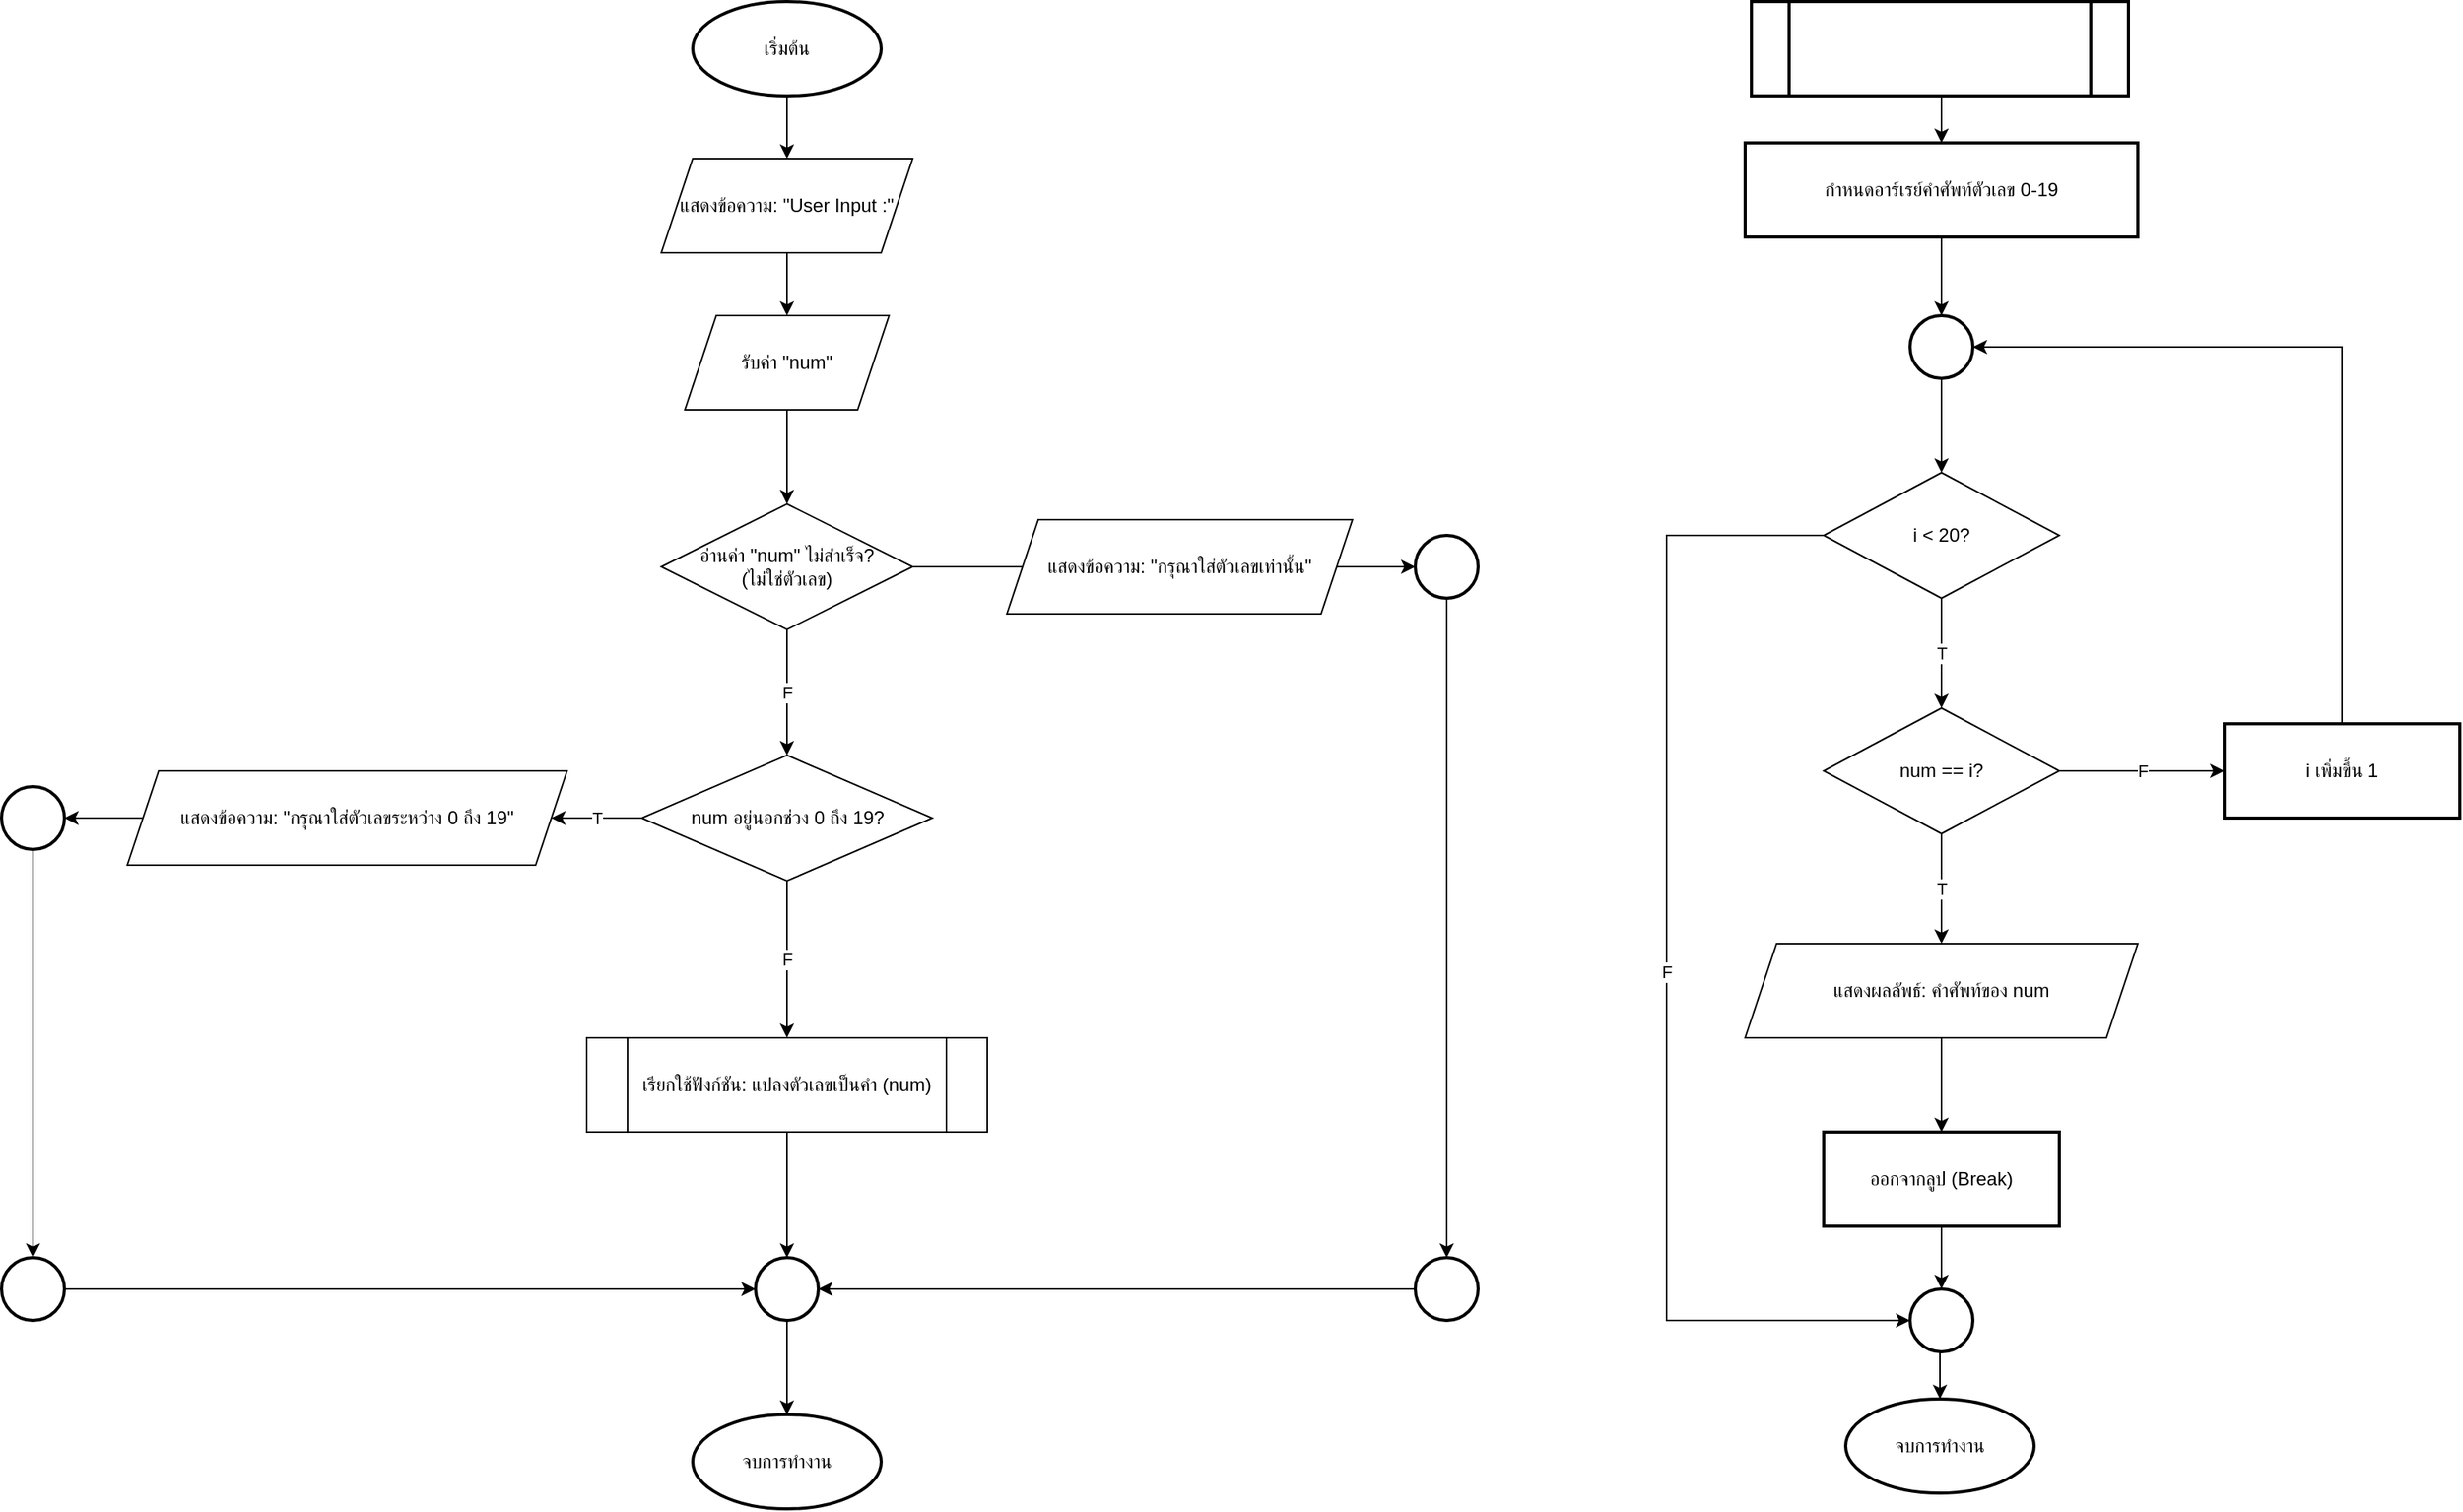 <mxfile version="28.2.5">
  <diagram name="Page-1" id="u0gUuObzfJtEoALsg0Dn">
    <mxGraphModel dx="5311" dy="3599" grid="1" gridSize="10" guides="1" tooltips="1" connect="1" arrows="1" fold="1" page="1" pageScale="1" pageWidth="850" pageHeight="1100" math="0" shadow="0">
      <root>
        <mxCell id="0" />
        <mxCell id="1" parent="0" />
        <mxCell id="start" value="เริ่มต้น" style="strokeWidth=2;html=1;shape=mxgraph.flowchart.start_1;whiteSpace=wrap;" vertex="1" parent="1">
          <mxGeometry x="-360" y="-1010" width="120" height="60" as="geometry" />
        </mxCell>
        <mxCell id="main_output_prompt" value="แสดงข้อความ: &quot;User Input :&quot;" style="shape=parallelogram;perimeter=parallelogramPerimeter;whiteSpace=wrap;html=1;fixedSize=1;" vertex="1" parent="1">
          <mxGeometry x="-380" y="-910" width="160" height="60" as="geometry" />
        </mxCell>
        <mxCell id="main_input_num" value="รับค่า &quot;num&quot;" style="shape=parallelogram;perimeter=parallelogramPerimeter;whiteSpace=wrap;html=1;fixedSize=1;" vertex="1" parent="1">
          <mxGeometry x="-365" y="-810" width="130" height="60" as="geometry" />
        </mxCell>
        <mxCell id="IqFr9bhXjMVpVlkIIFlt-3" style="edgeStyle=orthogonalEdgeStyle;rounded=0;orthogonalLoop=1;jettySize=auto;html=1;exitX=1;exitY=0.5;exitDx=0;exitDy=0;entryX=1;entryY=0.5;entryDx=0;entryDy=0;" edge="1" parent="1" source="main_cond_not_num" target="main_error_not_num">
          <mxGeometry relative="1" as="geometry" />
        </mxCell>
        <mxCell id="IqFr9bhXjMVpVlkIIFlt-4" value="T" style="edgeLabel;html=1;align=center;verticalAlign=middle;resizable=0;points=[];" vertex="1" connectable="0" parent="IqFr9bhXjMVpVlkIIFlt-3">
          <mxGeometry x="-0.036" y="-1" relative="1" as="geometry">
            <mxPoint as="offset" />
          </mxGeometry>
        </mxCell>
        <mxCell id="main_cond_not_num" value="อ่านค่า &quot;num&quot; ไม่สำเร็จ?&lt;div&gt;(ไม่ใช่ตัวเลข)&lt;/div&gt;" style="rhombus;whiteSpace=wrap;html=1;" vertex="1" parent="1">
          <mxGeometry x="-380" y="-690" width="160" height="80" as="geometry" />
        </mxCell>
        <mxCell id="IqFr9bhXjMVpVlkIIFlt-8" style="edgeStyle=orthogonalEdgeStyle;rounded=0;orthogonalLoop=1;jettySize=auto;html=1;exitX=0;exitY=0.5;exitDx=0;exitDy=0;entryX=0;entryY=0.5;entryDx=0;entryDy=0;" edge="1" parent="1" source="main_error_not_num" target="IqFr9bhXjMVpVlkIIFlt-6">
          <mxGeometry relative="1" as="geometry" />
        </mxCell>
        <mxCell id="main_error_not_num" value="แสดงข้อความ: &quot;กรุณาใส่ตัวเลขเท่านั้น&quot;" style="shape=parallelogram;perimeter=parallelogramPerimeter;whiteSpace=wrap;html=1;fixedSize=1;" vertex="1" parent="1">
          <mxGeometry x="-160" y="-680" width="220" height="60" as="geometry" />
        </mxCell>
        <mxCell id="main_cond_out_of_range" value="num อยู่นอกช่วง 0 ถึง 19?" style="rhombus;whiteSpace=wrap;html=1;" vertex="1" parent="1">
          <mxGeometry x="-392.5" y="-530" width="185" height="80" as="geometry" />
        </mxCell>
        <mxCell id="IqFr9bhXjMVpVlkIIFlt-11" style="edgeStyle=orthogonalEdgeStyle;rounded=0;orthogonalLoop=1;jettySize=auto;html=1;exitX=0;exitY=0.5;exitDx=0;exitDy=0;entryX=1;entryY=0.5;entryDx=0;entryDy=0;" edge="1" parent="1" source="main_error_out_of_range" target="IqFr9bhXjMVpVlkIIFlt-5">
          <mxGeometry relative="1" as="geometry" />
        </mxCell>
        <mxCell id="main_error_out_of_range" value="แสดงข้อความ: &quot;กรุณาใส่ตัวเลขระหว่าง 0 ถึง 19&quot;" style="shape=parallelogram;perimeter=parallelogramPerimeter;whiteSpace=wrap;html=1;fixedSize=1;" vertex="1" parent="1">
          <mxGeometry x="-720" y="-520" width="280" height="60" as="geometry" />
        </mxCell>
        <mxCell id="main_end_join" value="" style="ellipse;whiteSpace=wrap;html=1;aspect=fixed;strokeWidth=2;" vertex="1" parent="1">
          <mxGeometry x="-320" y="-210" width="40" height="40" as="geometry" />
        </mxCell>
        <mxCell id="end" value="จบการทำงาน" style="strokeWidth=2;html=1;shape=mxgraph.flowchart.start_1;whiteSpace=wrap;" vertex="1" parent="1">
          <mxGeometry x="-360" y="-110" width="120" height="60" as="geometry" />
        </mxCell>
        <mxCell id="func_init_array" value="กำหนดอาร์เรย์คำศัพท์ตัวเลข 0-19" style="whiteSpace=wrap;html=1;strokeWidth=2;" vertex="1" parent="1">
          <mxGeometry x="310" y="-920" width="250" height="60" as="geometry" />
        </mxCell>
        <mxCell id="func_loop_start" value="" style="ellipse;whiteSpace=wrap;html=1;aspect=fixed;strokeWidth=2;" vertex="1" parent="1">
          <mxGeometry x="415" y="-810" width="40" height="40" as="geometry" />
        </mxCell>
        <mxCell id="func_cond_i_less_20" value="i &lt; 20?" style="rhombus;whiteSpace=wrap;html=1;" vertex="1" parent="1">
          <mxGeometry x="360" y="-710" width="150" height="80" as="geometry" />
        </mxCell>
        <mxCell id="func_cond_num_eq_i" value="num == i?" style="rhombus;whiteSpace=wrap;html=1;" vertex="1" parent="1">
          <mxGeometry x="360" y="-560" width="150" height="80" as="geometry" />
        </mxCell>
        <mxCell id="func_output_result" value="แสดงผลลัพธ์: คำศัพท์ของ num" style="shape=parallelogram;perimeter=parallelogramPerimeter;whiteSpace=wrap;html=1;fixedSize=1;" vertex="1" parent="1">
          <mxGeometry x="310" y="-410" width="250" height="60" as="geometry" />
        </mxCell>
        <mxCell id="IqFr9bhXjMVpVlkIIFlt-21" style="edgeStyle=orthogonalEdgeStyle;rounded=0;orthogonalLoop=1;jettySize=auto;html=1;exitX=0.5;exitY=1;exitDx=0;exitDy=0;entryX=0.5;entryY=0;entryDx=0;entryDy=0;" edge="1" parent="1" source="func_process_break" target="IqFr9bhXjMVpVlkIIFlt-20">
          <mxGeometry relative="1" as="geometry" />
        </mxCell>
        <mxCell id="func_process_break" value="ออกจากลูป (Break)" style="whiteSpace=wrap;html=1;strokeWidth=2;" vertex="1" parent="1">
          <mxGeometry x="360" y="-290" width="150" height="60" as="geometry" />
        </mxCell>
        <mxCell id="func_process_i_inc" value="i เพิ่มขึ้น 1" style="whiteSpace=wrap;html=1;strokeWidth=2;" vertex="1" parent="1">
          <mxGeometry x="615" y="-550" width="150" height="60" as="geometry" />
        </mxCell>
        <mxCell id="e_start_to_prompt" style="edgeStyle=orthogonalEdgeStyle;rounded=0;orthogonalLoop=1;jettySize=auto;html=1;exitX=0.5;exitY=1;exitDx=0;exitDy=0;entryX=0.5;entryY=0;entryDx=0;entryDy=0;" edge="1" parent="1" source="start" target="main_output_prompt">
          <mxGeometry relative="1" as="geometry" />
        </mxCell>
        <mxCell id="e_prompt_to_input" style="edgeStyle=orthogonalEdgeStyle;rounded=0;orthogonalLoop=1;jettySize=auto;html=1;exitX=0.5;exitY=1;exitDx=0;exitDy=0;entryX=0.5;entryY=0;entryDx=0;entryDy=0;" edge="1" parent="1" source="main_output_prompt" target="main_input_num">
          <mxGeometry relative="1" as="geometry" />
        </mxCell>
        <mxCell id="e_input_to_c1" style="edgeStyle=orthogonalEdgeStyle;rounded=0;orthogonalLoop=1;jettySize=auto;html=1;exitX=0.5;exitY=1;exitDx=0;exitDy=0;entryX=0.5;entryY=0;entryDx=0;entryDy=0;" edge="1" parent="1" source="main_input_num" target="main_cond_not_num">
          <mxGeometry relative="1" as="geometry" />
        </mxCell>
        <mxCell id="e_c1_to_c2" value="F" style="edgeStyle=orthogonalEdgeStyle;rounded=0;orthogonalLoop=1;jettySize=auto;html=1;exitX=0.5;exitY=1;exitDx=0;exitDy=0;entryX=0.5;entryY=0;entryDx=0;entryDy=0;" edge="1" parent="1" source="main_cond_not_num" target="main_cond_out_of_range">
          <mxGeometry relative="1" as="geometry" />
        </mxCell>
        <mxCell id="e_c2_to_error2" value="T" style="edgeStyle=orthogonalEdgeStyle;rounded=0;orthogonalLoop=1;jettySize=auto;html=1;exitX=0;exitY=0.5;exitDx=0;exitDy=0;" edge="1" parent="1" source="main_cond_out_of_range" target="main_error_out_of_range">
          <mxGeometry relative="1" as="geometry">
            <Array as="points">
              <mxPoint x="-620" y="-490" />
              <mxPoint x="-620" y="-480" />
            </Array>
          </mxGeometry>
        </mxCell>
        <mxCell id="e_c2_to_function" value="F" style="edgeStyle=orthogonalEdgeStyle;rounded=0;orthogonalLoop=1;jettySize=auto;html=1;exitX=0.5;exitY=1;exitDx=0;exitDy=0;entryX=0.5;entryY=0;entryDx=0;entryDy=0;" edge="1" parent="1" source="main_cond_out_of_range" target="IqFr9bhXjMVpVlkIIFlt-15">
          <mxGeometry relative="1" as="geometry">
            <mxPoint x="-300" y="-370" as="targetPoint" />
          </mxGeometry>
        </mxCell>
        <mxCell id="e_join_to_end" style="edgeStyle=orthogonalEdgeStyle;rounded=0;orthogonalLoop=1;jettySize=auto;html=1;exitX=0.5;exitY=1;exitDx=0;exitDy=0;entryX=0.5;entryY=0;entryDx=0;entryDy=0;" edge="1" parent="1" source="main_end_join" target="end">
          <mxGeometry relative="1" as="geometry" />
        </mxCell>
        <mxCell id="e_func_start_to_init" style="edgeStyle=orthogonalEdgeStyle;rounded=0;orthogonalLoop=1;jettySize=auto;html=1;exitX=0.484;exitY=1.001;exitDx=0;exitDy=0;entryX=0.5;entryY=0;entryDx=0;entryDy=0;exitPerimeter=0;" edge="1" parent="1" source="IqFr9bhXjMVpVlkIIFlt-13" target="func_init_array">
          <mxGeometry relative="1" as="geometry">
            <mxPoint x="425" y="-900" as="sourcePoint" />
          </mxGeometry>
        </mxCell>
        <mxCell id="e_init_to_loop" style="edgeStyle=orthogonalEdgeStyle;rounded=0;orthogonalLoop=1;jettySize=auto;html=1;exitX=0.5;exitY=1;exitDx=0;exitDy=0;entryX=0.5;entryY=0;entryDx=0;entryDy=0;" edge="1" parent="1" source="func_init_array" target="func_loop_start">
          <mxGeometry relative="1" as="geometry" />
        </mxCell>
        <mxCell id="e_loop_start_to_cond3" style="edgeStyle=orthogonalEdgeStyle;rounded=0;orthogonalLoop=1;jettySize=auto;html=1;exitX=0.5;exitY=1;exitDx=0;exitDy=0;entryX=0.5;entryY=0;entryDx=0;entryDy=0;" edge="1" parent="1" source="func_loop_start" target="func_cond_i_less_20">
          <mxGeometry relative="1" as="geometry" />
        </mxCell>
        <mxCell id="e_cond3_to_return" value="F" style="edgeStyle=orthogonalEdgeStyle;rounded=0;orthogonalLoop=1;jettySize=auto;html=1;exitX=0;exitY=0.5;exitDx=0;exitDy=0;entryX=0;entryY=0.5;entryDx=0;entryDy=0;" edge="1" parent="1" source="func_cond_i_less_20" target="IqFr9bhXjMVpVlkIIFlt-20">
          <mxGeometry relative="1" as="geometry">
            <Array as="points">
              <mxPoint x="260" y="-670" />
              <mxPoint x="260" y="-170" />
            </Array>
            <mxPoint x="430" y="-170" as="targetPoint" />
          </mxGeometry>
        </mxCell>
        <mxCell id="e_cond3_to_cond4" value="T" style="edgeStyle=orthogonalEdgeStyle;rounded=0;orthogonalLoop=1;jettySize=auto;html=1;exitX=0.5;exitY=1;exitDx=0;exitDy=0;entryX=0.5;entryY=0;entryDx=0;entryDy=0;" edge="1" parent="1" source="func_cond_i_less_20" target="func_cond_num_eq_i">
          <mxGeometry relative="1" as="geometry" />
        </mxCell>
        <mxCell id="e_cond4_to_output" value="T" style="edgeStyle=orthogonalEdgeStyle;rounded=0;orthogonalLoop=1;jettySize=auto;html=1;exitX=0.5;exitY=1;exitDx=0;exitDy=0;entryX=0.5;entryY=0;entryDx=0;entryDy=0;" edge="1" parent="1" source="func_cond_num_eq_i" target="func_output_result">
          <mxGeometry relative="1" as="geometry" />
        </mxCell>
        <mxCell id="e_output_to_break" style="edgeStyle=orthogonalEdgeStyle;rounded=0;orthogonalLoop=1;jettySize=auto;html=1;exitX=0.5;exitY=1;exitDx=0;exitDy=0;entryX=0.5;entryY=0;entryDx=0;entryDy=0;" edge="1" parent="1" source="func_output_result" target="func_process_break">
          <mxGeometry relative="1" as="geometry" />
        </mxCell>
        <mxCell id="e_cond4_to_inc" value="F" style="edgeStyle=orthogonalEdgeStyle;rounded=0;orthogonalLoop=1;jettySize=auto;html=1;exitX=1;exitY=0.5;exitDx=0;exitDy=0;" edge="1" parent="1" source="func_cond_num_eq_i">
          <mxGeometry relative="1" as="geometry">
            <Array as="points">
              <mxPoint x="510" y="-520" />
              <mxPoint x="640" y="-520" />
            </Array>
            <mxPoint x="615" y="-520" as="targetPoint" />
          </mxGeometry>
        </mxCell>
        <mxCell id="e_inc_to_loop_start" style="edgeStyle=orthogonalEdgeStyle;rounded=0;orthogonalLoop=1;jettySize=auto;html=1;exitX=0.5;exitY=0;exitDx=0;exitDy=0;entryX=1;entryY=0.5;entryDx=0;entryDy=0;" edge="1" parent="1" source="func_process_i_inc" target="func_loop_start">
          <mxGeometry relative="1" as="geometry">
            <Array as="points">
              <mxPoint x="640" y="-790" />
              <mxPoint x="455" y="-790" />
            </Array>
          </mxGeometry>
        </mxCell>
        <mxCell id="IqFr9bhXjMVpVlkIIFlt-12" style="edgeStyle=orthogonalEdgeStyle;rounded=0;orthogonalLoop=1;jettySize=auto;html=1;exitX=0.5;exitY=1;exitDx=0;exitDy=0;entryX=0.5;entryY=0;entryDx=0;entryDy=0;" edge="1" parent="1" source="IqFr9bhXjMVpVlkIIFlt-5" target="IqFr9bhXjMVpVlkIIFlt-7">
          <mxGeometry relative="1" as="geometry" />
        </mxCell>
        <mxCell id="IqFr9bhXjMVpVlkIIFlt-5" value="" style="ellipse;whiteSpace=wrap;html=1;aspect=fixed;strokeWidth=2;" vertex="1" parent="1">
          <mxGeometry x="-800" y="-510" width="40" height="40" as="geometry" />
        </mxCell>
        <mxCell id="IqFr9bhXjMVpVlkIIFlt-18" style="edgeStyle=orthogonalEdgeStyle;rounded=0;orthogonalLoop=1;jettySize=auto;html=1;exitX=0.5;exitY=1;exitDx=0;exitDy=0;entryX=0.5;entryY=0;entryDx=0;entryDy=0;" edge="1" parent="1" source="IqFr9bhXjMVpVlkIIFlt-6" target="IqFr9bhXjMVpVlkIIFlt-17">
          <mxGeometry relative="1" as="geometry" />
        </mxCell>
        <mxCell id="IqFr9bhXjMVpVlkIIFlt-6" value="" style="ellipse;whiteSpace=wrap;html=1;aspect=fixed;strokeWidth=2;" vertex="1" parent="1">
          <mxGeometry x="100" y="-670" width="40" height="40" as="geometry" />
        </mxCell>
        <mxCell id="IqFr9bhXjMVpVlkIIFlt-14" style="edgeStyle=orthogonalEdgeStyle;rounded=0;orthogonalLoop=1;jettySize=auto;html=1;exitX=1;exitY=0.5;exitDx=0;exitDy=0;entryX=0;entryY=0.5;entryDx=0;entryDy=0;" edge="1" parent="1" source="IqFr9bhXjMVpVlkIIFlt-7" target="main_end_join">
          <mxGeometry relative="1" as="geometry" />
        </mxCell>
        <mxCell id="IqFr9bhXjMVpVlkIIFlt-7" value="" style="ellipse;whiteSpace=wrap;html=1;aspect=fixed;strokeWidth=2;" vertex="1" parent="1">
          <mxGeometry x="-800" y="-210" width="40" height="40" as="geometry" />
        </mxCell>
        <mxCell id="IqFr9bhXjMVpVlkIIFlt-13" value="&lt;span&gt;&lt;font style=&quot;color: light-dark(rgb(255, 255, 255), rgb(255, 255, 255));&quot;&gt;ฟังก์ชัน: แปลงตัวเลขเป็นคำ&lt;/font&gt;&lt;/span&gt;" style="shape=process;whiteSpace=wrap;html=1;fontFamily=Helvetica;fontSize=12;fontColor=rgb(0, 0, 0);fillColor=rgb(255, 255, 255);strokeColor=rgb(0, 0, 0);comic=0;strokeWidth=2;perimeter=rectangle;rounded=0;glass=0;entryDx=0;entryDy=0;exitDx=0;exitDy=0;entryPerimeter=0;exitPerimeter=0;" vertex="1" parent="1">
          <mxGeometry x="314" y="-1010" width="240" height="60" as="geometry" />
        </mxCell>
        <mxCell id="IqFr9bhXjMVpVlkIIFlt-16" style="edgeStyle=orthogonalEdgeStyle;rounded=0;orthogonalLoop=1;jettySize=auto;html=1;exitX=0.5;exitY=1;exitDx=0;exitDy=0;entryX=0.5;entryY=0;entryDx=0;entryDy=0;" edge="1" parent="1" source="IqFr9bhXjMVpVlkIIFlt-15" target="main_end_join">
          <mxGeometry relative="1" as="geometry" />
        </mxCell>
        <mxCell id="IqFr9bhXjMVpVlkIIFlt-15" value="&lt;span style=&quot;&quot;&gt;เรียกใช้ฟังก์ชัน: แปลงตัวเลขเป็นคำ (num)&lt;/span&gt;" style="shape=process;whiteSpace=wrap;html=1;backgroundOutline=1;fontColor=light-dark(#000000,#FFFFFF);" vertex="1" parent="1">
          <mxGeometry x="-427.5" y="-350" width="255" height="60" as="geometry" />
        </mxCell>
        <mxCell id="IqFr9bhXjMVpVlkIIFlt-19" style="edgeStyle=orthogonalEdgeStyle;rounded=0;orthogonalLoop=1;jettySize=auto;html=1;exitX=0;exitY=0.5;exitDx=0;exitDy=0;entryX=1;entryY=0.5;entryDx=0;entryDy=0;" edge="1" parent="1" source="IqFr9bhXjMVpVlkIIFlt-17" target="main_end_join">
          <mxGeometry relative="1" as="geometry" />
        </mxCell>
        <mxCell id="IqFr9bhXjMVpVlkIIFlt-17" value="" style="ellipse;whiteSpace=wrap;html=1;aspect=fixed;strokeWidth=2;" vertex="1" parent="1">
          <mxGeometry x="100" y="-210" width="40" height="40" as="geometry" />
        </mxCell>
        <mxCell id="IqFr9bhXjMVpVlkIIFlt-20" value="" style="ellipse;whiteSpace=wrap;html=1;aspect=fixed;strokeWidth=2;" vertex="1" parent="1">
          <mxGeometry x="415" y="-190" width="40" height="40" as="geometry" />
        </mxCell>
        <mxCell id="IqFr9bhXjMVpVlkIIFlt-22" value="จบการทำงาน" style="strokeWidth=2;html=1;shape=mxgraph.flowchart.start_1;whiteSpace=wrap;" vertex="1" parent="1">
          <mxGeometry x="374" y="-120" width="120" height="60" as="geometry" />
        </mxCell>
        <mxCell id="IqFr9bhXjMVpVlkIIFlt-23" style="edgeStyle=orthogonalEdgeStyle;rounded=0;orthogonalLoop=1;jettySize=auto;html=1;exitX=0.5;exitY=1;exitDx=0;exitDy=0;entryX=0.5;entryY=0;entryDx=0;entryDy=0;entryPerimeter=0;" edge="1" parent="1" source="IqFr9bhXjMVpVlkIIFlt-20" target="IqFr9bhXjMVpVlkIIFlt-22">
          <mxGeometry relative="1" as="geometry" />
        </mxCell>
      </root>
    </mxGraphModel>
  </diagram>
</mxfile>
